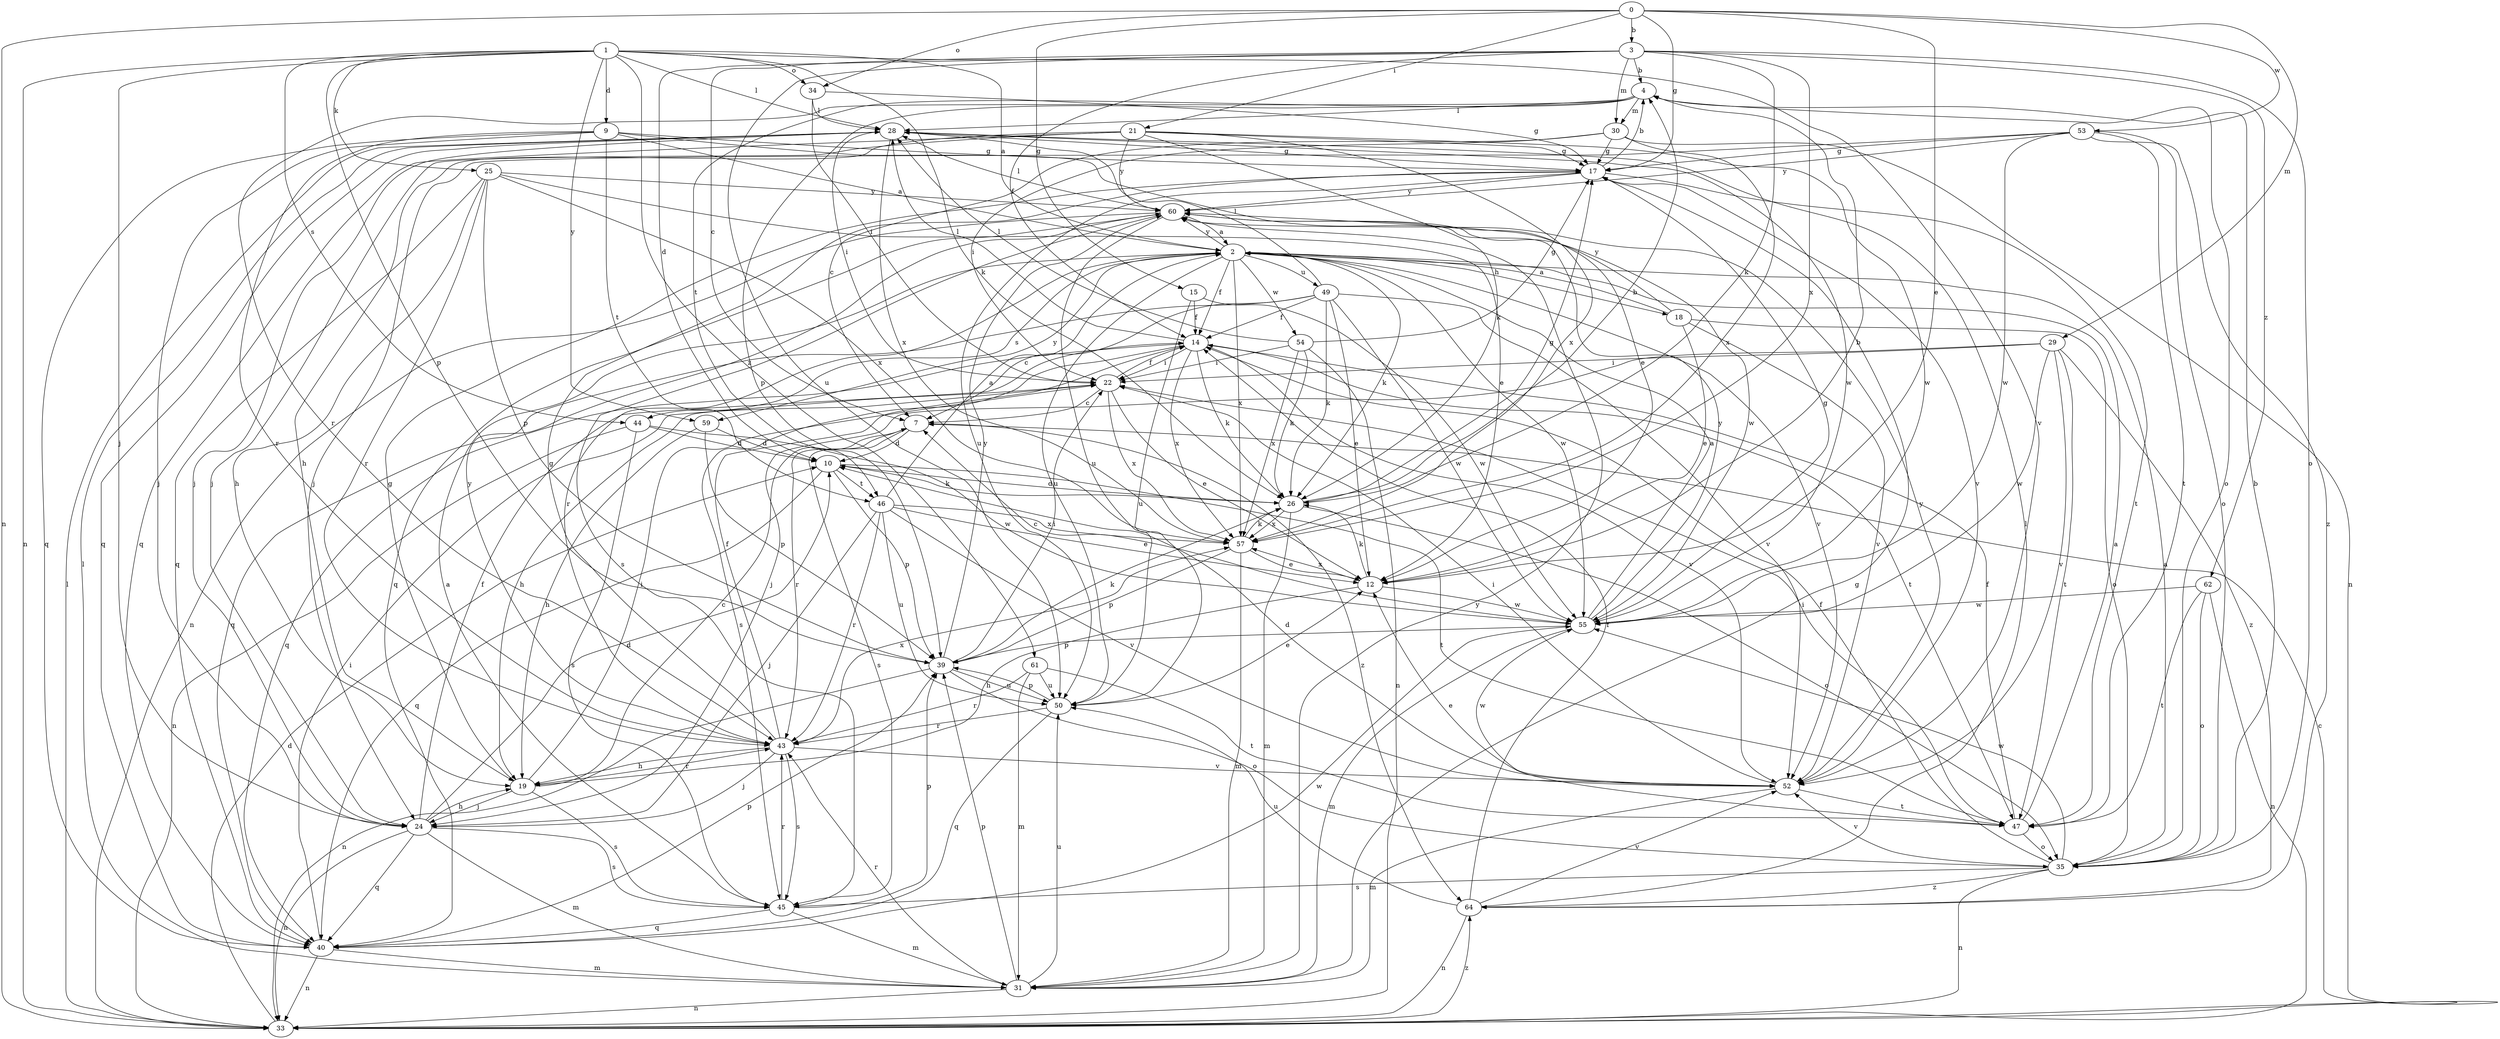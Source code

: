 strict digraph  {
0;
1;
2;
3;
4;
7;
9;
10;
12;
14;
15;
17;
18;
19;
21;
22;
24;
25;
26;
28;
29;
30;
31;
33;
34;
35;
39;
40;
43;
44;
45;
46;
47;
49;
50;
52;
53;
54;
55;
57;
59;
60;
61;
62;
64;
0 -> 3  [label=b];
0 -> 12  [label=e];
0 -> 15  [label=g];
0 -> 17  [label=g];
0 -> 21  [label=i];
0 -> 29  [label=m];
0 -> 33  [label=n];
0 -> 34  [label=o];
0 -> 53  [label=w];
1 -> 2  [label=a];
1 -> 9  [label=d];
1 -> 24  [label=j];
1 -> 25  [label=k];
1 -> 26  [label=k];
1 -> 28  [label=l];
1 -> 33  [label=n];
1 -> 34  [label=o];
1 -> 39  [label=p];
1 -> 44  [label=s];
1 -> 52  [label=v];
1 -> 59  [label=y];
1 -> 61  [label=z];
2 -> 14  [label=f];
2 -> 18  [label=h];
2 -> 26  [label=k];
2 -> 43  [label=r];
2 -> 44  [label=s];
2 -> 49  [label=u];
2 -> 50  [label=u];
2 -> 52  [label=v];
2 -> 54  [label=w];
2 -> 55  [label=w];
2 -> 57  [label=x];
2 -> 59  [label=y];
2 -> 60  [label=y];
3 -> 4  [label=b];
3 -> 7  [label=c];
3 -> 10  [label=d];
3 -> 14  [label=f];
3 -> 26  [label=k];
3 -> 30  [label=m];
3 -> 35  [label=o];
3 -> 50  [label=u];
3 -> 57  [label=x];
3 -> 62  [label=z];
4 -> 28  [label=l];
4 -> 30  [label=m];
4 -> 35  [label=o];
4 -> 39  [label=p];
4 -> 43  [label=r];
4 -> 46  [label=t];
7 -> 10  [label=d];
7 -> 43  [label=r];
7 -> 45  [label=s];
7 -> 64  [label=z];
9 -> 2  [label=a];
9 -> 12  [label=e];
9 -> 17  [label=g];
9 -> 24  [label=j];
9 -> 40  [label=q];
9 -> 43  [label=r];
9 -> 46  [label=t];
10 -> 26  [label=k];
10 -> 39  [label=p];
10 -> 40  [label=q];
10 -> 46  [label=t];
10 -> 47  [label=t];
12 -> 4  [label=b];
12 -> 19  [label=h];
12 -> 26  [label=k];
12 -> 55  [label=w];
12 -> 57  [label=x];
14 -> 22  [label=i];
14 -> 26  [label=k];
14 -> 28  [label=l];
14 -> 40  [label=q];
14 -> 45  [label=s];
14 -> 47  [label=t];
14 -> 52  [label=v];
14 -> 57  [label=x];
15 -> 14  [label=f];
15 -> 50  [label=u];
15 -> 55  [label=w];
17 -> 4  [label=b];
17 -> 47  [label=t];
17 -> 50  [label=u];
17 -> 52  [label=v];
17 -> 60  [label=y];
18 -> 2  [label=a];
18 -> 12  [label=e];
18 -> 35  [label=o];
18 -> 52  [label=v];
18 -> 60  [label=y];
19 -> 7  [label=c];
19 -> 17  [label=g];
19 -> 22  [label=i];
19 -> 24  [label=j];
19 -> 43  [label=r];
19 -> 45  [label=s];
21 -> 17  [label=g];
21 -> 19  [label=h];
21 -> 24  [label=j];
21 -> 26  [label=k];
21 -> 40  [label=q];
21 -> 55  [label=w];
21 -> 57  [label=x];
21 -> 60  [label=y];
22 -> 7  [label=c];
22 -> 12  [label=e];
22 -> 14  [label=f];
22 -> 19  [label=h];
22 -> 57  [label=x];
24 -> 10  [label=d];
24 -> 14  [label=f];
24 -> 19  [label=h];
24 -> 31  [label=m];
24 -> 33  [label=n];
24 -> 40  [label=q];
24 -> 45  [label=s];
25 -> 12  [label=e];
25 -> 19  [label=h];
25 -> 39  [label=p];
25 -> 40  [label=q];
25 -> 43  [label=r];
25 -> 57  [label=x];
25 -> 60  [label=y];
26 -> 4  [label=b];
26 -> 10  [label=d];
26 -> 17  [label=g];
26 -> 31  [label=m];
26 -> 35  [label=o];
26 -> 57  [label=x];
28 -> 17  [label=g];
28 -> 22  [label=i];
28 -> 24  [label=j];
28 -> 40  [label=q];
28 -> 55  [label=w];
28 -> 57  [label=x];
29 -> 22  [label=i];
29 -> 24  [label=j];
29 -> 47  [label=t];
29 -> 52  [label=v];
29 -> 55  [label=w];
29 -> 64  [label=z];
30 -> 7  [label=c];
30 -> 17  [label=g];
30 -> 22  [label=i];
30 -> 33  [label=n];
30 -> 57  [label=x];
31 -> 17  [label=g];
31 -> 28  [label=l];
31 -> 33  [label=n];
31 -> 39  [label=p];
31 -> 43  [label=r];
31 -> 50  [label=u];
31 -> 60  [label=y];
33 -> 7  [label=c];
33 -> 10  [label=d];
33 -> 28  [label=l];
33 -> 64  [label=z];
34 -> 17  [label=g];
34 -> 22  [label=i];
34 -> 28  [label=l];
35 -> 2  [label=a];
35 -> 4  [label=b];
35 -> 14  [label=f];
35 -> 33  [label=n];
35 -> 45  [label=s];
35 -> 52  [label=v];
35 -> 55  [label=w];
35 -> 64  [label=z];
39 -> 22  [label=i];
39 -> 26  [label=k];
39 -> 33  [label=n];
39 -> 35  [label=o];
39 -> 50  [label=u];
39 -> 60  [label=y];
40 -> 22  [label=i];
40 -> 31  [label=m];
40 -> 33  [label=n];
40 -> 39  [label=p];
40 -> 55  [label=w];
43 -> 14  [label=f];
43 -> 17  [label=g];
43 -> 19  [label=h];
43 -> 24  [label=j];
43 -> 45  [label=s];
43 -> 52  [label=v];
43 -> 57  [label=x];
43 -> 60  [label=y];
44 -> 10  [label=d];
44 -> 33  [label=n];
44 -> 45  [label=s];
44 -> 55  [label=w];
45 -> 2  [label=a];
45 -> 31  [label=m];
45 -> 39  [label=p];
45 -> 40  [label=q];
45 -> 43  [label=r];
46 -> 2  [label=a];
46 -> 12  [label=e];
46 -> 24  [label=j];
46 -> 43  [label=r];
46 -> 50  [label=u];
46 -> 52  [label=v];
46 -> 57  [label=x];
47 -> 2  [label=a];
47 -> 12  [label=e];
47 -> 14  [label=f];
47 -> 22  [label=i];
47 -> 35  [label=o];
49 -> 7  [label=c];
49 -> 12  [label=e];
49 -> 14  [label=f];
49 -> 26  [label=k];
49 -> 28  [label=l];
49 -> 40  [label=q];
49 -> 52  [label=v];
49 -> 55  [label=w];
50 -> 12  [label=e];
50 -> 39  [label=p];
50 -> 40  [label=q];
50 -> 43  [label=r];
52 -> 10  [label=d];
52 -> 22  [label=i];
52 -> 31  [label=m];
52 -> 47  [label=t];
52 -> 55  [label=w];
52 -> 60  [label=y];
53 -> 17  [label=g];
53 -> 24  [label=j];
53 -> 35  [label=o];
53 -> 47  [label=t];
53 -> 55  [label=w];
53 -> 60  [label=y];
53 -> 64  [label=z];
54 -> 17  [label=g];
54 -> 22  [label=i];
54 -> 26  [label=k];
54 -> 28  [label=l];
54 -> 33  [label=n];
54 -> 57  [label=x];
55 -> 2  [label=a];
55 -> 7  [label=c];
55 -> 17  [label=g];
55 -> 31  [label=m];
55 -> 39  [label=p];
55 -> 60  [label=y];
57 -> 12  [label=e];
57 -> 26  [label=k];
57 -> 31  [label=m];
57 -> 39  [label=p];
59 -> 10  [label=d];
59 -> 19  [label=h];
59 -> 39  [label=p];
60 -> 2  [label=a];
60 -> 28  [label=l];
60 -> 33  [label=n];
60 -> 40  [label=q];
60 -> 45  [label=s];
60 -> 50  [label=u];
60 -> 55  [label=w];
61 -> 31  [label=m];
61 -> 43  [label=r];
61 -> 47  [label=t];
61 -> 50  [label=u];
62 -> 33  [label=n];
62 -> 35  [label=o];
62 -> 47  [label=t];
62 -> 55  [label=w];
64 -> 14  [label=f];
64 -> 28  [label=l];
64 -> 33  [label=n];
64 -> 50  [label=u];
64 -> 52  [label=v];
}

